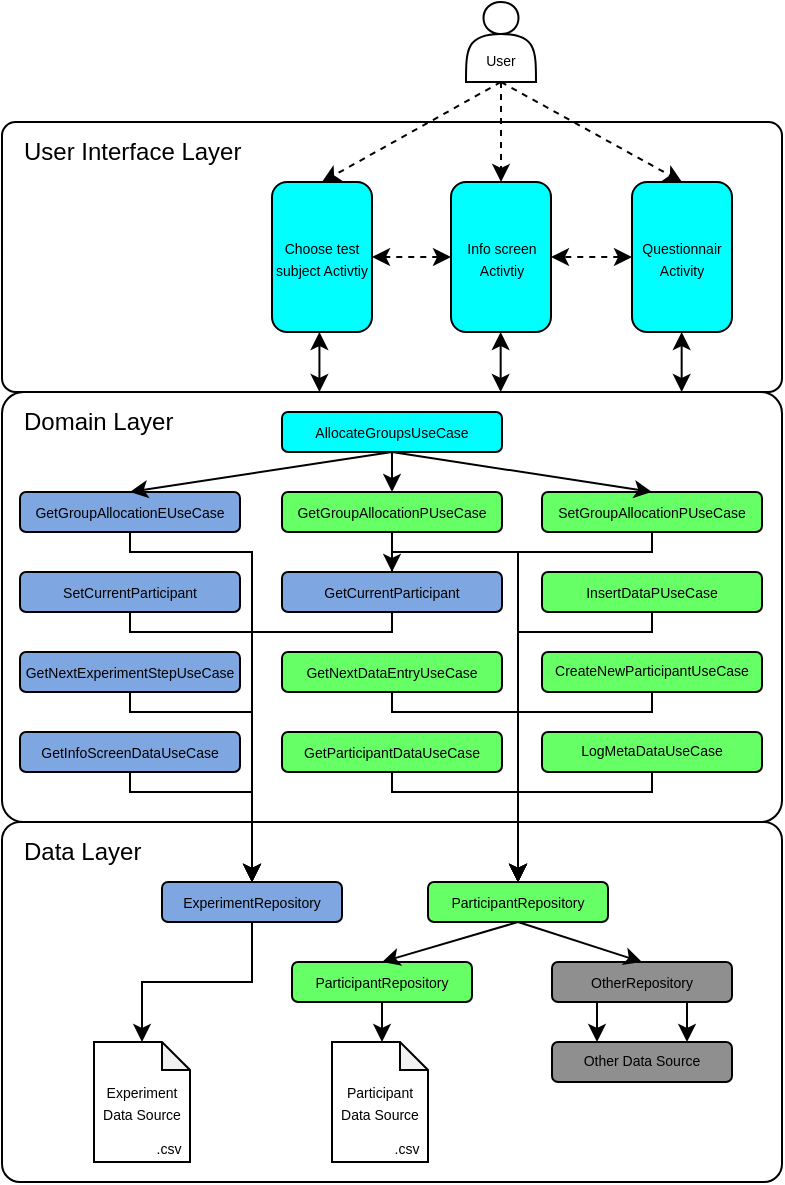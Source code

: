 <mxfile version="21.6.5" type="device">
  <diagram name="Page-1" id="OpWTwDbj9fGWJGAPWJQz">
    <mxGraphModel dx="168" dy="-280" grid="1" gridSize="10" guides="1" tooltips="1" connect="1" arrows="1" fold="1" page="1" pageScale="1" pageWidth="400" pageHeight="610" math="0" shadow="0">
      <root>
        <mxCell id="0" />
        <mxCell id="1" parent="0" />
        <mxCell id="vBTqLdXRIyOvVhQML8VP-46" value="" style="rounded=1;whiteSpace=wrap;html=1;align=left;arcSize=5;" parent="1" vertex="1">
          <mxGeometry x="405" y="680" width="390" height="135" as="geometry" />
        </mxCell>
        <mxCell id="vBTqLdXRIyOvVhQML8VP-76" value="&lt;font style=&quot;font-size: 7px;&quot;&gt;&lt;br&gt;User&lt;/font&gt;" style="shape=actor;whiteSpace=wrap;html=1;" parent="1" vertex="1">
          <mxGeometry x="637" y="620" width="35" height="40" as="geometry" />
        </mxCell>
        <mxCell id="vBTqLdXRIyOvVhQML8VP-78" value="" style="endArrow=classic;html=1;rounded=0;entryX=0.5;entryY=0;entryDx=0;entryDy=0;startArrow=none;startFill=0;exitX=0.5;exitY=1;exitDx=0;exitDy=0;dashed=1;" parent="1" source="vBTqLdXRIyOvVhQML8VP-76" target="vBTqLdXRIyOvVhQML8VP-87" edge="1">
          <mxGeometry width="50" height="50" relative="1" as="geometry">
            <mxPoint x="645" y="645" as="sourcePoint" />
            <mxPoint x="655" y="685" as="targetPoint" />
          </mxGeometry>
        </mxCell>
        <mxCell id="vBTqLdXRIyOvVhQML8VP-87" value="&lt;p style=&quot;line-height: 70%;&quot;&gt;&lt;font style=&quot;font-size: 7px;&quot;&gt;Choose test subject Activtiy&lt;/font&gt;&lt;/p&gt;" style="rounded=1;whiteSpace=wrap;html=1;fillColor=#00FFFF;" parent="1" vertex="1">
          <mxGeometry x="540" y="710" width="50" height="75" as="geometry" />
        </mxCell>
        <mxCell id="vBTqLdXRIyOvVhQML8VP-88" value="&lt;p style=&quot;line-height: 70%;&quot;&gt;&lt;font style=&quot;font-size: 7px;&quot;&gt;Info screen Activtiy&lt;/font&gt;&lt;br&gt;&lt;/p&gt;" style="rounded=1;whiteSpace=wrap;html=1;fillColor=#00FFFF;" parent="1" vertex="1">
          <mxGeometry x="629.5" y="710" width="50" height="75" as="geometry" />
        </mxCell>
        <mxCell id="vBTqLdXRIyOvVhQML8VP-89" value="&lt;p style=&quot;line-height: 70%;&quot;&gt;&lt;font style=&quot;font-size: 7px;&quot;&gt;Questionnair Activity&lt;/font&gt;&lt;br&gt;&lt;/p&gt;" style="rounded=1;whiteSpace=wrap;html=1;fillColor=#00FFFF;" parent="1" vertex="1">
          <mxGeometry x="720" y="710" width="50" height="75" as="geometry" />
        </mxCell>
        <mxCell id="vBTqLdXRIyOvVhQML8VP-90" value="" style="endArrow=classic;html=1;rounded=0;entryX=0.5;entryY=0;entryDx=0;entryDy=0;startArrow=none;startFill=0;exitX=0.5;exitY=1;exitDx=0;exitDy=0;dashed=1;" parent="1" source="vBTqLdXRIyOvVhQML8VP-76" target="vBTqLdXRIyOvVhQML8VP-88" edge="1">
          <mxGeometry width="50" height="50" relative="1" as="geometry">
            <mxPoint x="655" y="615" as="sourcePoint" />
            <mxPoint x="540" y="705" as="targetPoint" />
          </mxGeometry>
        </mxCell>
        <mxCell id="vBTqLdXRIyOvVhQML8VP-91" value="" style="endArrow=classic;html=1;rounded=0;entryX=0.5;entryY=0;entryDx=0;entryDy=0;startArrow=none;startFill=0;exitX=0.5;exitY=1;exitDx=0;exitDy=0;dashed=1;" parent="1" source="vBTqLdXRIyOvVhQML8VP-76" target="vBTqLdXRIyOvVhQML8VP-89" edge="1">
          <mxGeometry width="50" height="50" relative="1" as="geometry">
            <mxPoint x="655" y="615" as="sourcePoint" />
            <mxPoint x="645" y="705" as="targetPoint" />
          </mxGeometry>
        </mxCell>
        <mxCell id="CFkPCi290hcitypG1Kth-53" value="" style="endArrow=classic;startArrow=classic;html=1;rounded=0;entryX=0.5;entryY=1;entryDx=0;entryDy=0;" parent="1" edge="1">
          <mxGeometry width="50" height="50" relative="1" as="geometry">
            <mxPoint x="563.71" y="815" as="sourcePoint" />
            <mxPoint x="563.71" y="785" as="targetPoint" />
          </mxGeometry>
        </mxCell>
        <mxCell id="CFkPCi290hcitypG1Kth-60" value="" style="endArrow=classic;html=1;rounded=0;entryX=1;entryY=0.5;entryDx=0;entryDy=0;startArrow=classic;startFill=1;exitX=0;exitY=0.5;exitDx=0;exitDy=0;dashed=1;" parent="1" source="vBTqLdXRIyOvVhQML8VP-88" target="vBTqLdXRIyOvVhQML8VP-87" edge="1">
          <mxGeometry width="50" height="50" relative="1" as="geometry">
            <mxPoint x="646" y="625" as="sourcePoint" />
            <mxPoint x="555" y="683" as="targetPoint" />
          </mxGeometry>
        </mxCell>
        <mxCell id="CFkPCi290hcitypG1Kth-61" value="" style="endArrow=classic;html=1;rounded=0;startArrow=classic;startFill=1;dashed=1;entryX=1;entryY=0.5;entryDx=0;entryDy=0;exitX=0;exitY=0.5;exitDx=0;exitDy=0;" parent="1" source="vBTqLdXRIyOvVhQML8VP-89" target="vBTqLdXRIyOvVhQML8VP-88" edge="1">
          <mxGeometry width="50" height="50" relative="1" as="geometry">
            <mxPoint x="700" y="710" as="sourcePoint" />
            <mxPoint x="660" y="710" as="targetPoint" />
          </mxGeometry>
        </mxCell>
        <mxCell id="CFkPCi290hcitypG1Kth-62" value="User Interface Layer" style="text;html=1;strokeColor=none;fillColor=none;align=left;verticalAlign=middle;whiteSpace=wrap;rounded=0;" parent="1" vertex="1">
          <mxGeometry x="414" y="680" width="111" height="30" as="geometry" />
        </mxCell>
        <mxCell id="CFkPCi290hcitypG1Kth-63" value="" style="endArrow=classic;startArrow=classic;html=1;rounded=0;entryX=0.5;entryY=1;entryDx=0;entryDy=0;" parent="1" edge="1">
          <mxGeometry width="50" height="50" relative="1" as="geometry">
            <mxPoint x="654.33" y="815" as="sourcePoint" />
            <mxPoint x="654.33" y="785" as="targetPoint" />
          </mxGeometry>
        </mxCell>
        <mxCell id="CFkPCi290hcitypG1Kth-64" value="" style="endArrow=classic;startArrow=classic;html=1;rounded=0;entryX=0.5;entryY=1;entryDx=0;entryDy=0;" parent="1" edge="1">
          <mxGeometry width="50" height="50" relative="1" as="geometry">
            <mxPoint x="744.83" y="815" as="sourcePoint" />
            <mxPoint x="744.83" y="785" as="targetPoint" />
          </mxGeometry>
        </mxCell>
        <mxCell id="Yoocuy2MOVKEIsCasOS_-1" value="" style="rounded=1;whiteSpace=wrap;html=1;align=left;arcSize=5;" parent="1" vertex="1">
          <mxGeometry x="405" y="815" width="390" height="215" as="geometry" />
        </mxCell>
        <mxCell id="Yoocuy2MOVKEIsCasOS_-2" style="edgeStyle=orthogonalEdgeStyle;rounded=0;orthogonalLoop=1;jettySize=auto;html=1;entryX=0.5;entryY=0;entryDx=0;entryDy=0;" parent="1" source="Yoocuy2MOVKEIsCasOS_-3" target="Yoocuy2MOVKEIsCasOS_-7" edge="1">
          <mxGeometry relative="1" as="geometry">
            <Array as="points">
              <mxPoint x="730" y="895" />
              <mxPoint x="663" y="895" />
            </Array>
          </mxGeometry>
        </mxCell>
        <mxCell id="Yoocuy2MOVKEIsCasOS_-3" value="&lt;p style=&quot;line-height: 70%;&quot;&gt;&lt;font style=&quot;font-size: 7px;&quot;&gt;SetGroupAllocationPUseCase&lt;/font&gt;&lt;br&gt;&lt;/p&gt;" style="rounded=1;whiteSpace=wrap;html=1;fillColor=#66FF66;" parent="1" vertex="1">
          <mxGeometry x="675" y="865" width="110" height="20" as="geometry" />
        </mxCell>
        <mxCell id="Yoocuy2MOVKEIsCasOS_-4" value="" style="rounded=1;whiteSpace=wrap;html=1;align=left;arcSize=5;" parent="1" vertex="1">
          <mxGeometry x="405" y="1030" width="390" height="180" as="geometry" />
        </mxCell>
        <mxCell id="Yoocuy2MOVKEIsCasOS_-5" style="edgeStyle=orthogonalEdgeStyle;rounded=0;orthogonalLoop=1;jettySize=auto;html=1;entryX=0.5;entryY=0;entryDx=0;entryDy=0;entryPerimeter=0;" parent="1" source="Yoocuy2MOVKEIsCasOS_-6" target="Yoocuy2MOVKEIsCasOS_-17" edge="1">
          <mxGeometry relative="1" as="geometry" />
        </mxCell>
        <mxCell id="Yoocuy2MOVKEIsCasOS_-6" value="&lt;p style=&quot;line-height: 70%;&quot;&gt;&lt;font style=&quot;font-size: 7px;&quot;&gt;ExperimentRepository&lt;/font&gt;&lt;/p&gt;" style="rounded=1;whiteSpace=wrap;html=1;fillColor=#7EA6E0;" parent="1" vertex="1">
          <mxGeometry x="485" y="1060" width="90" height="20" as="geometry" />
        </mxCell>
        <mxCell id="Yoocuy2MOVKEIsCasOS_-7" value="&lt;p style=&quot;line-height: 70%;&quot;&gt;&lt;font style=&quot;font-size: 7px;&quot;&gt;ParticipantRepository&lt;/font&gt;&lt;/p&gt;" style="rounded=1;whiteSpace=wrap;html=1;fillColor=#66FF66;" parent="1" vertex="1">
          <mxGeometry x="618" y="1060" width="90" height="20" as="geometry" />
        </mxCell>
        <mxCell id="Yoocuy2MOVKEIsCasOS_-8" style="edgeStyle=orthogonalEdgeStyle;rounded=0;orthogonalLoop=1;jettySize=auto;html=1;entryX=0.5;entryY=0;entryDx=0;entryDy=0;entryPerimeter=0;" parent="1" source="Yoocuy2MOVKEIsCasOS_-9" edge="1">
          <mxGeometry relative="1" as="geometry">
            <mxPoint x="595.0" y="1140" as="targetPoint" />
          </mxGeometry>
        </mxCell>
        <mxCell id="Yoocuy2MOVKEIsCasOS_-9" value="&lt;p style=&quot;line-height: 70%;&quot;&gt;&lt;font style=&quot;font-size: 7px;&quot;&gt;ParticipantRepository&lt;/font&gt;&lt;/p&gt;" style="rounded=1;whiteSpace=wrap;html=1;fillColor=#66FF66;" parent="1" vertex="1">
          <mxGeometry x="550" y="1100" width="90" height="20" as="geometry" />
        </mxCell>
        <mxCell id="Yoocuy2MOVKEIsCasOS_-10" value="&lt;p style=&quot;line-height: 70%;&quot;&gt;&lt;font style=&quot;font-size: 7px;&quot;&gt;OtherRepository&lt;/font&gt;&lt;/p&gt;" style="rounded=1;whiteSpace=wrap;html=1;fillColor=#8f8f8f;" parent="1" vertex="1">
          <mxGeometry x="680" y="1100" width="90" height="20" as="geometry" />
        </mxCell>
        <mxCell id="Yoocuy2MOVKEIsCasOS_-11" value="&lt;p style=&quot;line-height: 70%; font-size: 7px;&quot;&gt;&lt;font style=&quot;font-size: 7px;&quot;&gt;Other Data Source&lt;/font&gt;&lt;/p&gt;" style="rounded=1;whiteSpace=wrap;html=1;fillColor=#8f8f8f;" parent="1" vertex="1">
          <mxGeometry x="680" y="1140" width="90" height="20" as="geometry" />
        </mxCell>
        <mxCell id="Yoocuy2MOVKEIsCasOS_-12" value="" style="endArrow=classic;html=1;rounded=0;exitX=0.5;exitY=1;exitDx=0;exitDy=0;entryX=0.5;entryY=0;entryDx=0;entryDy=0;" parent="1" source="Yoocuy2MOVKEIsCasOS_-7" target="Yoocuy2MOVKEIsCasOS_-9" edge="1">
          <mxGeometry width="50" height="50" relative="1" as="geometry">
            <mxPoint x="513" y="1090" as="sourcePoint" />
            <mxPoint x="513" y="1125" as="targetPoint" />
          </mxGeometry>
        </mxCell>
        <mxCell id="Yoocuy2MOVKEIsCasOS_-13" value="" style="endArrow=classic;html=1;rounded=0;entryX=0.5;entryY=0;entryDx=0;entryDy=0;exitX=0.5;exitY=1;exitDx=0;exitDy=0;" parent="1" source="Yoocuy2MOVKEIsCasOS_-7" target="Yoocuy2MOVKEIsCasOS_-10" edge="1">
          <mxGeometry width="50" height="50" relative="1" as="geometry">
            <mxPoint x="680" y="1080" as="sourcePoint" />
            <mxPoint x="625" y="1125" as="targetPoint" />
          </mxGeometry>
        </mxCell>
        <mxCell id="Yoocuy2MOVKEIsCasOS_-14" value="" style="endArrow=classic;html=1;rounded=0;exitX=0.25;exitY=1;exitDx=0;exitDy=0;entryX=0.25;entryY=0;entryDx=0;entryDy=0;" parent="1" source="Yoocuy2MOVKEIsCasOS_-10" target="Yoocuy2MOVKEIsCasOS_-11" edge="1">
          <mxGeometry width="50" height="50" relative="1" as="geometry">
            <mxPoint x="653" y="1155" as="sourcePoint" />
            <mxPoint x="653" y="1190" as="targetPoint" />
          </mxGeometry>
        </mxCell>
        <mxCell id="Yoocuy2MOVKEIsCasOS_-15" value="" style="endArrow=classic;html=1;rounded=0;exitX=0.75;exitY=1;exitDx=0;exitDy=0;entryX=0.75;entryY=0;entryDx=0;entryDy=0;" parent="1" source="Yoocuy2MOVKEIsCasOS_-10" target="Yoocuy2MOVKEIsCasOS_-11" edge="1">
          <mxGeometry width="50" height="50" relative="1" as="geometry">
            <mxPoint x="727" y="1155" as="sourcePoint" />
            <mxPoint x="727" y="1190" as="targetPoint" />
          </mxGeometry>
        </mxCell>
        <mxCell id="Yoocuy2MOVKEIsCasOS_-16" value="" style="group" parent="1" vertex="1" connectable="0">
          <mxGeometry x="451" y="1140" width="48" height="60" as="geometry" />
        </mxCell>
        <mxCell id="Yoocuy2MOVKEIsCasOS_-17" value="&lt;p style=&quot;line-height: 70%;&quot;&gt;&lt;span style=&quot;font-size: 7px; background-color: initial;&quot;&gt;Experiment Data Source&lt;/span&gt;&lt;br&gt;&lt;/p&gt;" style="shape=note;whiteSpace=wrap;html=1;backgroundOutline=1;darkOpacity=0.05;aspect=fixed;size=14;" parent="Yoocuy2MOVKEIsCasOS_-16" vertex="1">
          <mxGeometry width="48" height="60" as="geometry" />
        </mxCell>
        <mxCell id="Yoocuy2MOVKEIsCasOS_-18" value="&lt;font style=&quot;font-size: 7px;&quot;&gt;.csv&lt;/font&gt;" style="text;html=1;strokeColor=none;fillColor=none;align=center;verticalAlign=middle;whiteSpace=wrap;rounded=0;" parent="Yoocuy2MOVKEIsCasOS_-16" vertex="1">
          <mxGeometry x="28" y="47" width="19" height="10" as="geometry" />
        </mxCell>
        <mxCell id="Yoocuy2MOVKEIsCasOS_-19" value="" style="group" parent="1" vertex="1" connectable="0">
          <mxGeometry x="570" y="1140" width="48" height="60" as="geometry" />
        </mxCell>
        <mxCell id="Yoocuy2MOVKEIsCasOS_-20" value="&lt;p style=&quot;line-height: 70%;&quot;&gt;&lt;span style=&quot;font-size: 7px; background-color: initial;&quot;&gt;Participant Data Source&lt;/span&gt;&lt;br&gt;&lt;/p&gt;" style="shape=note;whiteSpace=wrap;html=1;backgroundOutline=1;darkOpacity=0.05;aspect=fixed;size=14;" parent="Yoocuy2MOVKEIsCasOS_-19" vertex="1">
          <mxGeometry width="48" height="60" as="geometry" />
        </mxCell>
        <mxCell id="Yoocuy2MOVKEIsCasOS_-21" value="&lt;font style=&quot;font-size: 7px;&quot;&gt;.csv&lt;/font&gt;" style="text;html=1;strokeColor=none;fillColor=none;align=center;verticalAlign=middle;whiteSpace=wrap;rounded=0;" parent="Yoocuy2MOVKEIsCasOS_-19" vertex="1">
          <mxGeometry x="28" y="47" width="19" height="10" as="geometry" />
        </mxCell>
        <mxCell id="Yoocuy2MOVKEIsCasOS_-22" style="edgeStyle=orthogonalEdgeStyle;rounded=0;orthogonalLoop=1;jettySize=auto;html=1;entryX=0.5;entryY=0;entryDx=0;entryDy=0;" parent="1" source="Yoocuy2MOVKEIsCasOS_-23" target="Yoocuy2MOVKEIsCasOS_-7" edge="1">
          <mxGeometry relative="1" as="geometry">
            <Array as="points">
              <mxPoint x="600" y="1015" />
              <mxPoint x="663" y="1015" />
            </Array>
          </mxGeometry>
        </mxCell>
        <mxCell id="Yoocuy2MOVKEIsCasOS_-23" value="&lt;p style=&quot;line-height: 70%;&quot;&gt;&lt;font style=&quot;font-size: 7px;&quot;&gt;GetParticipantDataUseCase&lt;/font&gt;&lt;/p&gt;" style="rounded=1;whiteSpace=wrap;html=1;fillColor=#66FF66;" parent="1" vertex="1">
          <mxGeometry x="545" y="985" width="110" height="20" as="geometry" />
        </mxCell>
        <mxCell id="Yoocuy2MOVKEIsCasOS_-24" style="edgeStyle=orthogonalEdgeStyle;rounded=0;orthogonalLoop=1;jettySize=auto;html=1;entryX=0.5;entryY=0;entryDx=0;entryDy=0;" parent="1" source="Yoocuy2MOVKEIsCasOS_-26" target="Yoocuy2MOVKEIsCasOS_-7" edge="1">
          <mxGeometry relative="1" as="geometry">
            <Array as="points">
              <mxPoint x="600" y="895" />
              <mxPoint x="663" y="895" />
            </Array>
          </mxGeometry>
        </mxCell>
        <mxCell id="Yoocuy2MOVKEIsCasOS_-25" style="edgeStyle=orthogonalEdgeStyle;rounded=0;orthogonalLoop=1;jettySize=auto;html=1;entryX=0.5;entryY=0;entryDx=0;entryDy=0;" parent="1" source="Yoocuy2MOVKEIsCasOS_-26" target="Yoocuy2MOVKEIsCasOS_-50" edge="1">
          <mxGeometry relative="1" as="geometry" />
        </mxCell>
        <mxCell id="Yoocuy2MOVKEIsCasOS_-26" value="&lt;p style=&quot;line-height: 70%;&quot;&gt;&lt;font style=&quot;font-size: 7px;&quot;&gt;GetGroupAllocationPUseCase&lt;/font&gt;&lt;br&gt;&lt;/p&gt;" style="rounded=1;whiteSpace=wrap;html=1;fillColor=#66FF66;" parent="1" vertex="1">
          <mxGeometry x="545" y="865" width="110" height="20" as="geometry" />
        </mxCell>
        <mxCell id="Yoocuy2MOVKEIsCasOS_-27" style="edgeStyle=orthogonalEdgeStyle;rounded=0;orthogonalLoop=1;jettySize=auto;html=1;entryX=0.5;entryY=0;entryDx=0;entryDy=0;" parent="1" source="Yoocuy2MOVKEIsCasOS_-28" target="Yoocuy2MOVKEIsCasOS_-6" edge="1">
          <mxGeometry relative="1" as="geometry">
            <Array as="points">
              <mxPoint x="469" y="1015" />
              <mxPoint x="530" y="1015" />
            </Array>
          </mxGeometry>
        </mxCell>
        <mxCell id="Yoocuy2MOVKEIsCasOS_-28" value="&lt;p style=&quot;line-height: 70%;&quot;&gt;&lt;font style=&quot;font-size: 7px;&quot;&gt;GetInfoScreenDataUseCase&lt;/font&gt;&lt;br&gt;&lt;/p&gt;" style="rounded=1;whiteSpace=wrap;html=1;fillColor=#7EA6E0;" parent="1" vertex="1">
          <mxGeometry x="414" y="985" width="110" height="20" as="geometry" />
        </mxCell>
        <mxCell id="Yoocuy2MOVKEIsCasOS_-29" style="edgeStyle=orthogonalEdgeStyle;rounded=0;orthogonalLoop=1;jettySize=auto;html=1;entryX=0.5;entryY=0;entryDx=0;entryDy=0;" parent="1" source="Yoocuy2MOVKEIsCasOS_-39" target="Yoocuy2MOVKEIsCasOS_-7" edge="1">
          <mxGeometry relative="1" as="geometry">
            <Array as="points">
              <mxPoint x="730" y="1015" />
              <mxPoint x="663" y="1015" />
            </Array>
          </mxGeometry>
        </mxCell>
        <mxCell id="Yoocuy2MOVKEIsCasOS_-30" style="edgeStyle=orthogonalEdgeStyle;rounded=0;orthogonalLoop=1;jettySize=auto;html=1;entryX=0.5;entryY=0;entryDx=0;entryDy=0;" parent="1" source="Yoocuy2MOVKEIsCasOS_-31" target="Yoocuy2MOVKEIsCasOS_-7" edge="1">
          <mxGeometry relative="1" as="geometry">
            <Array as="points">
              <mxPoint x="730" y="975" />
              <mxPoint x="663" y="975" />
            </Array>
          </mxGeometry>
        </mxCell>
        <mxCell id="Yoocuy2MOVKEIsCasOS_-31" value="&lt;p style=&quot;line-height: 70%; font-size: 7px;&quot;&gt;CreateNewParticipantUseCase&lt;br&gt;&lt;/p&gt;" style="rounded=1;whiteSpace=wrap;html=1;fillColor=#66FF66;" parent="1" vertex="1">
          <mxGeometry x="675" y="945" width="110" height="20" as="geometry" />
        </mxCell>
        <mxCell id="Yoocuy2MOVKEIsCasOS_-32" style="edgeStyle=orthogonalEdgeStyle;rounded=0;orthogonalLoop=1;jettySize=auto;html=1;entryX=0.5;entryY=0;entryDx=0;entryDy=0;" parent="1" source="Yoocuy2MOVKEIsCasOS_-33" target="Yoocuy2MOVKEIsCasOS_-7" edge="1">
          <mxGeometry relative="1" as="geometry">
            <Array as="points">
              <mxPoint x="600" y="975" />
              <mxPoint x="663" y="975" />
            </Array>
          </mxGeometry>
        </mxCell>
        <mxCell id="Yoocuy2MOVKEIsCasOS_-33" value="&lt;p style=&quot;line-height: 70%;&quot;&gt;&lt;font style=&quot;font-size: 7px;&quot;&gt;GetNextDataEntryUseCase&lt;/font&gt;&lt;/p&gt;" style="rounded=1;whiteSpace=wrap;html=1;fillColor=#66FF66;" parent="1" vertex="1">
          <mxGeometry x="545" y="945" width="110" height="20" as="geometry" />
        </mxCell>
        <mxCell id="Yoocuy2MOVKEIsCasOS_-34" style="edgeStyle=orthogonalEdgeStyle;rounded=0;orthogonalLoop=1;jettySize=auto;html=1;entryX=0.5;entryY=0;entryDx=0;entryDy=0;" parent="1" source="Yoocuy2MOVKEIsCasOS_-35" target="Yoocuy2MOVKEIsCasOS_-7" edge="1">
          <mxGeometry relative="1" as="geometry">
            <Array as="points">
              <mxPoint x="730" y="935" />
              <mxPoint x="663" y="935" />
            </Array>
          </mxGeometry>
        </mxCell>
        <mxCell id="Yoocuy2MOVKEIsCasOS_-35" value="&lt;p style=&quot;line-height: 70%;&quot;&gt;&lt;font style=&quot;font-size: 7px;&quot;&gt;InsertDataPUseCase&lt;/font&gt;&lt;br&gt;&lt;/p&gt;" style="rounded=1;whiteSpace=wrap;html=1;fillColor=#66FF66;" parent="1" vertex="1">
          <mxGeometry x="675" y="905" width="110" height="20" as="geometry" />
        </mxCell>
        <mxCell id="Yoocuy2MOVKEIsCasOS_-36" style="edgeStyle=orthogonalEdgeStyle;rounded=0;orthogonalLoop=1;jettySize=auto;html=1;exitX=0.5;exitY=1;exitDx=0;exitDy=0;" parent="1" source="Yoocuy2MOVKEIsCasOS_-48" target="Yoocuy2MOVKEIsCasOS_-6" edge="1">
          <mxGeometry relative="1" as="geometry">
            <Array as="points">
              <mxPoint x="469" y="935" />
              <mxPoint x="530" y="935" />
            </Array>
          </mxGeometry>
        </mxCell>
        <mxCell id="Yoocuy2MOVKEIsCasOS_-37" style="edgeStyle=orthogonalEdgeStyle;rounded=0;orthogonalLoop=1;jettySize=auto;html=1;entryX=0.5;entryY=0;entryDx=0;entryDy=0;" parent="1" source="Yoocuy2MOVKEIsCasOS_-38" target="Yoocuy2MOVKEIsCasOS_-6" edge="1">
          <mxGeometry relative="1" as="geometry">
            <Array as="points">
              <mxPoint x="469" y="895" />
              <mxPoint x="530" y="895" />
            </Array>
          </mxGeometry>
        </mxCell>
        <mxCell id="Yoocuy2MOVKEIsCasOS_-38" value="&lt;p style=&quot;line-height: 70%;&quot;&gt;&lt;font style=&quot;font-size: 7px;&quot;&gt;GetGroupAllocationEUseCase&lt;/font&gt;&lt;br&gt;&lt;/p&gt;" style="rounded=1;whiteSpace=wrap;html=1;fillColor=#7EA6E0;" parent="1" vertex="1">
          <mxGeometry x="414" y="865" width="110" height="20" as="geometry" />
        </mxCell>
        <mxCell id="Yoocuy2MOVKEIsCasOS_-39" value="&lt;p style=&quot;line-height: 70%; font-size: 7px;&quot;&gt;LogMetaDataUseCase&lt;br&gt;&lt;/p&gt;" style="rounded=1;whiteSpace=wrap;html=1;fillColor=#66FF66;" parent="1" vertex="1">
          <mxGeometry x="675" y="985" width="110" height="20" as="geometry" />
        </mxCell>
        <mxCell id="Yoocuy2MOVKEIsCasOS_-40" value="&lt;p style=&quot;line-height: 70%;&quot;&gt;&lt;span style=&quot;font-size: 7px;&quot;&gt;AllocateGroupsUseCase&lt;/span&gt;&lt;/p&gt;" style="rounded=1;whiteSpace=wrap;html=1;fillColor=#00FFFF;" parent="1" vertex="1">
          <mxGeometry x="545" y="825" width="110" height="20" as="geometry" />
        </mxCell>
        <mxCell id="Yoocuy2MOVKEIsCasOS_-41" value="" style="endArrow=classic;html=1;rounded=0;exitX=0.5;exitY=1;exitDx=0;exitDy=0;entryX=0.5;entryY=0;entryDx=0;entryDy=0;" parent="1" source="Yoocuy2MOVKEIsCasOS_-40" target="Yoocuy2MOVKEIsCasOS_-3" edge="1">
          <mxGeometry width="50" height="50" relative="1" as="geometry">
            <mxPoint x="745" y="870" as="sourcePoint" />
            <mxPoint x="795" y="820" as="targetPoint" />
          </mxGeometry>
        </mxCell>
        <mxCell id="Yoocuy2MOVKEIsCasOS_-42" value="" style="endArrow=classic;html=1;rounded=0;exitX=0.5;exitY=1;exitDx=0;exitDy=0;entryX=0.5;entryY=0;entryDx=0;entryDy=0;" parent="1" source="Yoocuy2MOVKEIsCasOS_-40" target="Yoocuy2MOVKEIsCasOS_-26" edge="1">
          <mxGeometry width="50" height="50" relative="1" as="geometry">
            <mxPoint x="673" y="900" as="sourcePoint" />
            <mxPoint x="740" y="920" as="targetPoint" />
          </mxGeometry>
        </mxCell>
        <mxCell id="Yoocuy2MOVKEIsCasOS_-43" value="" style="endArrow=classic;html=1;rounded=0;exitX=0.5;exitY=1;exitDx=0;exitDy=0;entryX=0.5;entryY=0;entryDx=0;entryDy=0;" parent="1" source="Yoocuy2MOVKEIsCasOS_-40" target="Yoocuy2MOVKEIsCasOS_-38" edge="1">
          <mxGeometry width="50" height="50" relative="1" as="geometry">
            <mxPoint x="673" y="900" as="sourcePoint" />
            <mxPoint x="605" y="920" as="targetPoint" />
          </mxGeometry>
        </mxCell>
        <mxCell id="Yoocuy2MOVKEIsCasOS_-44" value="Domain Layer" style="text;html=1;strokeColor=none;fillColor=none;align=left;verticalAlign=middle;whiteSpace=wrap;rounded=0;" parent="1" vertex="1">
          <mxGeometry x="414" y="815" width="110" height="30" as="geometry" />
        </mxCell>
        <mxCell id="Yoocuy2MOVKEIsCasOS_-45" value="Data Layer" style="text;html=1;strokeColor=none;fillColor=none;align=left;verticalAlign=middle;whiteSpace=wrap;rounded=0;" parent="1" vertex="1">
          <mxGeometry x="414" y="1030" width="110" height="30" as="geometry" />
        </mxCell>
        <mxCell id="Yoocuy2MOVKEIsCasOS_-46" style="edgeStyle=orthogonalEdgeStyle;rounded=0;orthogonalLoop=1;jettySize=auto;html=1;entryX=0.5;entryY=0;entryDx=0;entryDy=0;" parent="1" source="Yoocuy2MOVKEIsCasOS_-47" target="Yoocuy2MOVKEIsCasOS_-6" edge="1">
          <mxGeometry relative="1" as="geometry">
            <Array as="points">
              <mxPoint x="469" y="975" />
              <mxPoint x="530" y="975" />
            </Array>
          </mxGeometry>
        </mxCell>
        <mxCell id="Yoocuy2MOVKEIsCasOS_-47" value="&lt;p style=&quot;line-height: 70%;&quot;&gt;&lt;font style=&quot;font-size: 7px;&quot;&gt;GetNextExperimentStepUseCase&lt;/font&gt;&lt;br&gt;&lt;/p&gt;" style="rounded=1;whiteSpace=wrap;html=1;fillColor=#7EA6E0;" parent="1" vertex="1">
          <mxGeometry x="414" y="945" width="110" height="20" as="geometry" />
        </mxCell>
        <mxCell id="Yoocuy2MOVKEIsCasOS_-48" value="&lt;p style=&quot;line-height: 70%;&quot;&gt;&lt;font style=&quot;font-size: 7px;&quot;&gt;SetCurrentParticipant&lt;/font&gt;&lt;br&gt;&lt;/p&gt;" style="rounded=1;whiteSpace=wrap;html=1;fillColor=#7EA6E0;" parent="1" vertex="1">
          <mxGeometry x="414" y="905" width="110" height="20" as="geometry" />
        </mxCell>
        <mxCell id="Yoocuy2MOVKEIsCasOS_-49" style="edgeStyle=orthogonalEdgeStyle;rounded=0;orthogonalLoop=1;jettySize=auto;html=1;entryX=0.5;entryY=0;entryDx=0;entryDy=0;" parent="1" source="Yoocuy2MOVKEIsCasOS_-50" target="Yoocuy2MOVKEIsCasOS_-6" edge="1">
          <mxGeometry relative="1" as="geometry">
            <Array as="points">
              <mxPoint x="600" y="935" />
              <mxPoint x="530" y="935" />
            </Array>
          </mxGeometry>
        </mxCell>
        <mxCell id="Yoocuy2MOVKEIsCasOS_-50" value="&lt;p style=&quot;line-height: 70%;&quot;&gt;&lt;font style=&quot;font-size: 7px;&quot;&gt;GetCurrentParticipant&lt;/font&gt;&lt;br&gt;&lt;/p&gt;" style="rounded=1;whiteSpace=wrap;html=1;fillColor=#7EA6E0;" parent="1" vertex="1">
          <mxGeometry x="545" y="905" width="110" height="20" as="geometry" />
        </mxCell>
      </root>
    </mxGraphModel>
  </diagram>
</mxfile>
